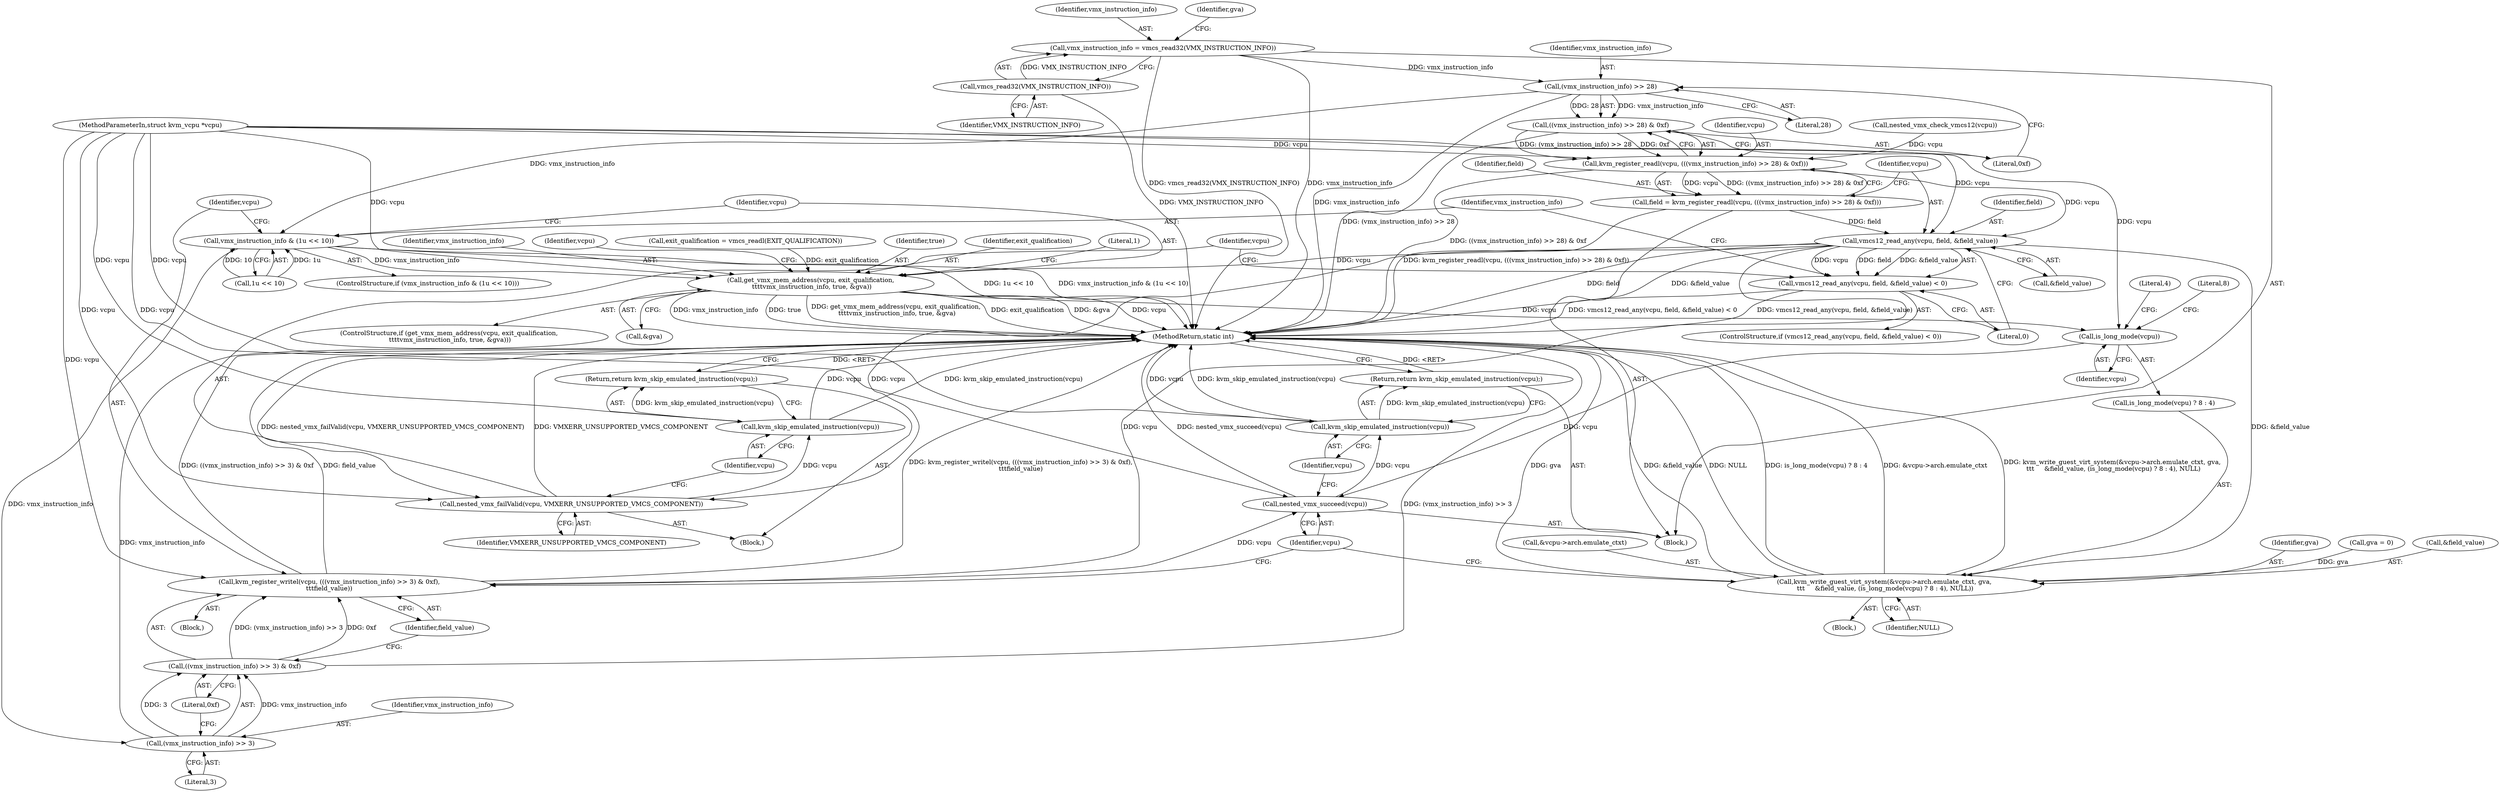 digraph "0_linux_727ba748e110b4de50d142edca9d6a9b7e6111d8_1@API" {
"1000115" [label="(Call,vmx_instruction_info = vmcs_read32(VMX_INSTRUCTION_INFO))"];
"1000117" [label="(Call,vmcs_read32(VMX_INSTRUCTION_INFO))"];
"1000141" [label="(Call,(vmx_instruction_info) >> 28)"];
"1000140" [label="(Call,((vmx_instruction_info) >> 28) & 0xf)"];
"1000138" [label="(Call,kvm_register_readl(vcpu, (((vmx_instruction_info) >> 28) & 0xf)))"];
"1000136" [label="(Call,field = kvm_register_readl(vcpu, (((vmx_instruction_info) >> 28) & 0xf)))"];
"1000147" [label="(Call,vmcs12_read_any(vcpu, field, &field_value))"];
"1000146" [label="(Call,vmcs12_read_any(vcpu, field, &field_value) < 0)"];
"1000154" [label="(Call,nested_vmx_failValid(vcpu, VMXERR_UNSUPPORTED_VMCS_COMPONENT))"];
"1000158" [label="(Call,kvm_skip_emulated_instruction(vcpu))"];
"1000157" [label="(Return,return kvm_skip_emulated_instruction(vcpu);)"];
"1000167" [label="(Call,kvm_register_writel(vcpu, (((vmx_instruction_info) >> 3) & 0xf),\n\t\t\tfield_value))"];
"1000203" [label="(Call,nested_vmx_succeed(vcpu))"];
"1000206" [label="(Call,kvm_skip_emulated_instruction(vcpu))"];
"1000205" [label="(Return,return kvm_skip_emulated_instruction(vcpu);)"];
"1000178" [label="(Call,get_vmx_mem_address(vcpu, exit_qualification,\n \t\t\t\tvmx_instruction_info, true, &gva))"];
"1000198" [label="(Call,is_long_mode(vcpu))"];
"1000187" [label="(Call,kvm_write_guest_virt_system(&vcpu->arch.emulate_ctxt, gva,\n \t\t\t     &field_value, (is_long_mode(vcpu) ? 8 : 4), NULL))"];
"1000161" [label="(Call,vmx_instruction_info & (1u << 10))"];
"1000170" [label="(Call,(vmx_instruction_info) >> 3)"];
"1000169" [label="(Call,((vmx_instruction_info) >> 3) & 0xf)"];
"1000150" [label="(Call,&field_value)"];
"1000117" [label="(Call,vmcs_read32(VMX_INSTRUCTION_INFO))"];
"1000155" [label="(Identifier,vcpu)"];
"1000143" [label="(Literal,28)"];
"1000154" [label="(Call,nested_vmx_failValid(vcpu, VMXERR_UNSUPPORTED_VMCS_COMPONENT))"];
"1000180" [label="(Identifier,exit_qualification)"];
"1000141" [label="(Call,(vmx_instruction_info) >> 28)"];
"1000142" [label="(Identifier,vmx_instruction_info)"];
"1000161" [label="(Call,vmx_instruction_info & (1u << 10))"];
"1000116" [label="(Identifier,vmx_instruction_info)"];
"1000162" [label="(Identifier,vmx_instruction_info)"];
"1000118" [label="(Identifier,VMX_INSTRUCTION_INFO)"];
"1000186" [label="(Literal,1)"];
"1000208" [label="(MethodReturn,static int)"];
"1000105" [label="(MethodParameterIn,struct kvm_vcpu *vcpu)"];
"1000181" [label="(Identifier,vmx_instruction_info)"];
"1000205" [label="(Return,return kvm_skip_emulated_instruction(vcpu);)"];
"1000176" [label="(Block,)"];
"1000169" [label="(Call,((vmx_instruction_info) >> 3) & 0xf)"];
"1000206" [label="(Call,kvm_skip_emulated_instruction(vcpu))"];
"1000160" [label="(ControlStructure,if (vmx_instruction_info & (1u << 10)))"];
"1000159" [label="(Identifier,vcpu)"];
"1000136" [label="(Call,field = kvm_register_readl(vcpu, (((vmx_instruction_info) >> 28) & 0xf)))"];
"1000191" [label="(Identifier,vcpu)"];
"1000166" [label="(Block,)"];
"1000121" [label="(Identifier,gva)"];
"1000139" [label="(Identifier,vcpu)"];
"1000177" [label="(ControlStructure,if (get_vmx_mem_address(vcpu, exit_qualification,\n \t\t\t\tvmx_instruction_info, true, &gva)))"];
"1000140" [label="(Call,((vmx_instruction_info) >> 28) & 0xf)"];
"1000183" [label="(Call,&gva)"];
"1000144" [label="(Literal,0xf)"];
"1000131" [label="(Call,nested_vmx_check_vmcs12(vcpu))"];
"1000153" [label="(Block,)"];
"1000110" [label="(Call,exit_qualification = vmcs_readl(EXIT_QUALIFICATION))"];
"1000194" [label="(Identifier,gva)"];
"1000120" [label="(Call,gva = 0)"];
"1000174" [label="(Identifier,field_value)"];
"1000204" [label="(Identifier,vcpu)"];
"1000203" [label="(Call,nested_vmx_succeed(vcpu))"];
"1000137" [label="(Identifier,field)"];
"1000171" [label="(Identifier,vmx_instruction_info)"];
"1000156" [label="(Identifier,VMXERR_UNSUPPORTED_VMCS_COMPONENT)"];
"1000157" [label="(Return,return kvm_skip_emulated_instruction(vcpu);)"];
"1000200" [label="(Literal,8)"];
"1000182" [label="(Identifier,true)"];
"1000197" [label="(Call,is_long_mode(vcpu) ? 8 : 4)"];
"1000173" [label="(Literal,0xf)"];
"1000207" [label="(Identifier,vcpu)"];
"1000167" [label="(Call,kvm_register_writel(vcpu, (((vmx_instruction_info) >> 3) & 0xf),\n\t\t\tfield_value))"];
"1000147" [label="(Call,vmcs12_read_any(vcpu, field, &field_value))"];
"1000198" [label="(Call,is_long_mode(vcpu))"];
"1000179" [label="(Identifier,vcpu)"];
"1000138" [label="(Call,kvm_register_readl(vcpu, (((vmx_instruction_info) >> 28) & 0xf)))"];
"1000195" [label="(Call,&field_value)"];
"1000145" [label="(ControlStructure,if (vmcs12_read_any(vcpu, field, &field_value) < 0))"];
"1000152" [label="(Literal,0)"];
"1000170" [label="(Call,(vmx_instruction_info) >> 3)"];
"1000178" [label="(Call,get_vmx_mem_address(vcpu, exit_qualification,\n \t\t\t\tvmx_instruction_info, true, &gva))"];
"1000199" [label="(Identifier,vcpu)"];
"1000149" [label="(Identifier,field)"];
"1000115" [label="(Call,vmx_instruction_info = vmcs_read32(VMX_INSTRUCTION_INFO))"];
"1000106" [label="(Block,)"];
"1000187" [label="(Call,kvm_write_guest_virt_system(&vcpu->arch.emulate_ctxt, gva,\n \t\t\t     &field_value, (is_long_mode(vcpu) ? 8 : 4), NULL))"];
"1000158" [label="(Call,kvm_skip_emulated_instruction(vcpu))"];
"1000168" [label="(Identifier,vcpu)"];
"1000202" [label="(Identifier,NULL)"];
"1000146" [label="(Call,vmcs12_read_any(vcpu, field, &field_value) < 0)"];
"1000188" [label="(Call,&vcpu->arch.emulate_ctxt)"];
"1000201" [label="(Literal,4)"];
"1000148" [label="(Identifier,vcpu)"];
"1000163" [label="(Call,1u << 10)"];
"1000172" [label="(Literal,3)"];
"1000115" -> "1000106"  [label="AST: "];
"1000115" -> "1000117"  [label="CFG: "];
"1000116" -> "1000115"  [label="AST: "];
"1000117" -> "1000115"  [label="AST: "];
"1000121" -> "1000115"  [label="CFG: "];
"1000115" -> "1000208"  [label="DDG: vmcs_read32(VMX_INSTRUCTION_INFO)"];
"1000115" -> "1000208"  [label="DDG: vmx_instruction_info"];
"1000117" -> "1000115"  [label="DDG: VMX_INSTRUCTION_INFO"];
"1000115" -> "1000141"  [label="DDG: vmx_instruction_info"];
"1000117" -> "1000118"  [label="CFG: "];
"1000118" -> "1000117"  [label="AST: "];
"1000117" -> "1000208"  [label="DDG: VMX_INSTRUCTION_INFO"];
"1000141" -> "1000140"  [label="AST: "];
"1000141" -> "1000143"  [label="CFG: "];
"1000142" -> "1000141"  [label="AST: "];
"1000143" -> "1000141"  [label="AST: "];
"1000144" -> "1000141"  [label="CFG: "];
"1000141" -> "1000208"  [label="DDG: vmx_instruction_info"];
"1000141" -> "1000140"  [label="DDG: vmx_instruction_info"];
"1000141" -> "1000140"  [label="DDG: 28"];
"1000141" -> "1000161"  [label="DDG: vmx_instruction_info"];
"1000140" -> "1000138"  [label="AST: "];
"1000140" -> "1000144"  [label="CFG: "];
"1000144" -> "1000140"  [label="AST: "];
"1000138" -> "1000140"  [label="CFG: "];
"1000140" -> "1000208"  [label="DDG: (vmx_instruction_info) >> 28"];
"1000140" -> "1000138"  [label="DDG: (vmx_instruction_info) >> 28"];
"1000140" -> "1000138"  [label="DDG: 0xf"];
"1000138" -> "1000136"  [label="AST: "];
"1000139" -> "1000138"  [label="AST: "];
"1000136" -> "1000138"  [label="CFG: "];
"1000138" -> "1000208"  [label="DDG: ((vmx_instruction_info) >> 28) & 0xf"];
"1000138" -> "1000136"  [label="DDG: vcpu"];
"1000138" -> "1000136"  [label="DDG: ((vmx_instruction_info) >> 28) & 0xf"];
"1000131" -> "1000138"  [label="DDG: vcpu"];
"1000105" -> "1000138"  [label="DDG: vcpu"];
"1000138" -> "1000147"  [label="DDG: vcpu"];
"1000136" -> "1000106"  [label="AST: "];
"1000137" -> "1000136"  [label="AST: "];
"1000148" -> "1000136"  [label="CFG: "];
"1000136" -> "1000208"  [label="DDG: kvm_register_readl(vcpu, (((vmx_instruction_info) >> 28) & 0xf))"];
"1000136" -> "1000147"  [label="DDG: field"];
"1000147" -> "1000146"  [label="AST: "];
"1000147" -> "1000150"  [label="CFG: "];
"1000148" -> "1000147"  [label="AST: "];
"1000149" -> "1000147"  [label="AST: "];
"1000150" -> "1000147"  [label="AST: "];
"1000152" -> "1000147"  [label="CFG: "];
"1000147" -> "1000208"  [label="DDG: field"];
"1000147" -> "1000208"  [label="DDG: &field_value"];
"1000147" -> "1000146"  [label="DDG: vcpu"];
"1000147" -> "1000146"  [label="DDG: field"];
"1000147" -> "1000146"  [label="DDG: &field_value"];
"1000105" -> "1000147"  [label="DDG: vcpu"];
"1000147" -> "1000154"  [label="DDG: vcpu"];
"1000147" -> "1000167"  [label="DDG: vcpu"];
"1000147" -> "1000178"  [label="DDG: vcpu"];
"1000147" -> "1000187"  [label="DDG: &field_value"];
"1000146" -> "1000145"  [label="AST: "];
"1000146" -> "1000152"  [label="CFG: "];
"1000152" -> "1000146"  [label="AST: "];
"1000155" -> "1000146"  [label="CFG: "];
"1000162" -> "1000146"  [label="CFG: "];
"1000146" -> "1000208"  [label="DDG: vmcs12_read_any(vcpu, field, &field_value) < 0"];
"1000146" -> "1000208"  [label="DDG: vmcs12_read_any(vcpu, field, &field_value)"];
"1000154" -> "1000153"  [label="AST: "];
"1000154" -> "1000156"  [label="CFG: "];
"1000155" -> "1000154"  [label="AST: "];
"1000156" -> "1000154"  [label="AST: "];
"1000159" -> "1000154"  [label="CFG: "];
"1000154" -> "1000208"  [label="DDG: nested_vmx_failValid(vcpu, VMXERR_UNSUPPORTED_VMCS_COMPONENT)"];
"1000154" -> "1000208"  [label="DDG: VMXERR_UNSUPPORTED_VMCS_COMPONENT"];
"1000105" -> "1000154"  [label="DDG: vcpu"];
"1000154" -> "1000158"  [label="DDG: vcpu"];
"1000158" -> "1000157"  [label="AST: "];
"1000158" -> "1000159"  [label="CFG: "];
"1000159" -> "1000158"  [label="AST: "];
"1000157" -> "1000158"  [label="CFG: "];
"1000158" -> "1000208"  [label="DDG: vcpu"];
"1000158" -> "1000208"  [label="DDG: kvm_skip_emulated_instruction(vcpu)"];
"1000158" -> "1000157"  [label="DDG: kvm_skip_emulated_instruction(vcpu)"];
"1000105" -> "1000158"  [label="DDG: vcpu"];
"1000157" -> "1000153"  [label="AST: "];
"1000208" -> "1000157"  [label="CFG: "];
"1000157" -> "1000208"  [label="DDG: <RET>"];
"1000167" -> "1000166"  [label="AST: "];
"1000167" -> "1000174"  [label="CFG: "];
"1000168" -> "1000167"  [label="AST: "];
"1000169" -> "1000167"  [label="AST: "];
"1000174" -> "1000167"  [label="AST: "];
"1000204" -> "1000167"  [label="CFG: "];
"1000167" -> "1000208"  [label="DDG: ((vmx_instruction_info) >> 3) & 0xf"];
"1000167" -> "1000208"  [label="DDG: field_value"];
"1000167" -> "1000208"  [label="DDG: kvm_register_writel(vcpu, (((vmx_instruction_info) >> 3) & 0xf),\n\t\t\tfield_value)"];
"1000105" -> "1000167"  [label="DDG: vcpu"];
"1000169" -> "1000167"  [label="DDG: (vmx_instruction_info) >> 3"];
"1000169" -> "1000167"  [label="DDG: 0xf"];
"1000167" -> "1000203"  [label="DDG: vcpu"];
"1000203" -> "1000106"  [label="AST: "];
"1000203" -> "1000204"  [label="CFG: "];
"1000204" -> "1000203"  [label="AST: "];
"1000207" -> "1000203"  [label="CFG: "];
"1000203" -> "1000208"  [label="DDG: nested_vmx_succeed(vcpu)"];
"1000198" -> "1000203"  [label="DDG: vcpu"];
"1000105" -> "1000203"  [label="DDG: vcpu"];
"1000203" -> "1000206"  [label="DDG: vcpu"];
"1000206" -> "1000205"  [label="AST: "];
"1000206" -> "1000207"  [label="CFG: "];
"1000207" -> "1000206"  [label="AST: "];
"1000205" -> "1000206"  [label="CFG: "];
"1000206" -> "1000208"  [label="DDG: vcpu"];
"1000206" -> "1000208"  [label="DDG: kvm_skip_emulated_instruction(vcpu)"];
"1000206" -> "1000205"  [label="DDG: kvm_skip_emulated_instruction(vcpu)"];
"1000105" -> "1000206"  [label="DDG: vcpu"];
"1000205" -> "1000106"  [label="AST: "];
"1000208" -> "1000205"  [label="CFG: "];
"1000205" -> "1000208"  [label="DDG: <RET>"];
"1000178" -> "1000177"  [label="AST: "];
"1000178" -> "1000183"  [label="CFG: "];
"1000179" -> "1000178"  [label="AST: "];
"1000180" -> "1000178"  [label="AST: "];
"1000181" -> "1000178"  [label="AST: "];
"1000182" -> "1000178"  [label="AST: "];
"1000183" -> "1000178"  [label="AST: "];
"1000186" -> "1000178"  [label="CFG: "];
"1000191" -> "1000178"  [label="CFG: "];
"1000178" -> "1000208"  [label="DDG: vcpu"];
"1000178" -> "1000208"  [label="DDG: vmx_instruction_info"];
"1000178" -> "1000208"  [label="DDG: true"];
"1000178" -> "1000208"  [label="DDG: get_vmx_mem_address(vcpu, exit_qualification,\n \t\t\t\tvmx_instruction_info, true, &gva)"];
"1000178" -> "1000208"  [label="DDG: exit_qualification"];
"1000178" -> "1000208"  [label="DDG: &gva"];
"1000105" -> "1000178"  [label="DDG: vcpu"];
"1000110" -> "1000178"  [label="DDG: exit_qualification"];
"1000161" -> "1000178"  [label="DDG: vmx_instruction_info"];
"1000178" -> "1000198"  [label="DDG: vcpu"];
"1000198" -> "1000197"  [label="AST: "];
"1000198" -> "1000199"  [label="CFG: "];
"1000199" -> "1000198"  [label="AST: "];
"1000200" -> "1000198"  [label="CFG: "];
"1000201" -> "1000198"  [label="CFG: "];
"1000105" -> "1000198"  [label="DDG: vcpu"];
"1000187" -> "1000176"  [label="AST: "];
"1000187" -> "1000202"  [label="CFG: "];
"1000188" -> "1000187"  [label="AST: "];
"1000194" -> "1000187"  [label="AST: "];
"1000195" -> "1000187"  [label="AST: "];
"1000197" -> "1000187"  [label="AST: "];
"1000202" -> "1000187"  [label="AST: "];
"1000204" -> "1000187"  [label="CFG: "];
"1000187" -> "1000208"  [label="DDG: is_long_mode(vcpu) ? 8 : 4"];
"1000187" -> "1000208"  [label="DDG: &vcpu->arch.emulate_ctxt"];
"1000187" -> "1000208"  [label="DDG: kvm_write_guest_virt_system(&vcpu->arch.emulate_ctxt, gva,\n \t\t\t     &field_value, (is_long_mode(vcpu) ? 8 : 4), NULL)"];
"1000187" -> "1000208"  [label="DDG: gva"];
"1000187" -> "1000208"  [label="DDG: &field_value"];
"1000187" -> "1000208"  [label="DDG: NULL"];
"1000120" -> "1000187"  [label="DDG: gva"];
"1000161" -> "1000160"  [label="AST: "];
"1000161" -> "1000163"  [label="CFG: "];
"1000162" -> "1000161"  [label="AST: "];
"1000163" -> "1000161"  [label="AST: "];
"1000168" -> "1000161"  [label="CFG: "];
"1000179" -> "1000161"  [label="CFG: "];
"1000161" -> "1000208"  [label="DDG: 1u << 10"];
"1000161" -> "1000208"  [label="DDG: vmx_instruction_info & (1u << 10)"];
"1000163" -> "1000161"  [label="DDG: 1u"];
"1000163" -> "1000161"  [label="DDG: 10"];
"1000161" -> "1000170"  [label="DDG: vmx_instruction_info"];
"1000170" -> "1000169"  [label="AST: "];
"1000170" -> "1000172"  [label="CFG: "];
"1000171" -> "1000170"  [label="AST: "];
"1000172" -> "1000170"  [label="AST: "];
"1000173" -> "1000170"  [label="CFG: "];
"1000170" -> "1000208"  [label="DDG: vmx_instruction_info"];
"1000170" -> "1000169"  [label="DDG: vmx_instruction_info"];
"1000170" -> "1000169"  [label="DDG: 3"];
"1000169" -> "1000173"  [label="CFG: "];
"1000173" -> "1000169"  [label="AST: "];
"1000174" -> "1000169"  [label="CFG: "];
"1000169" -> "1000208"  [label="DDG: (vmx_instruction_info) >> 3"];
}

